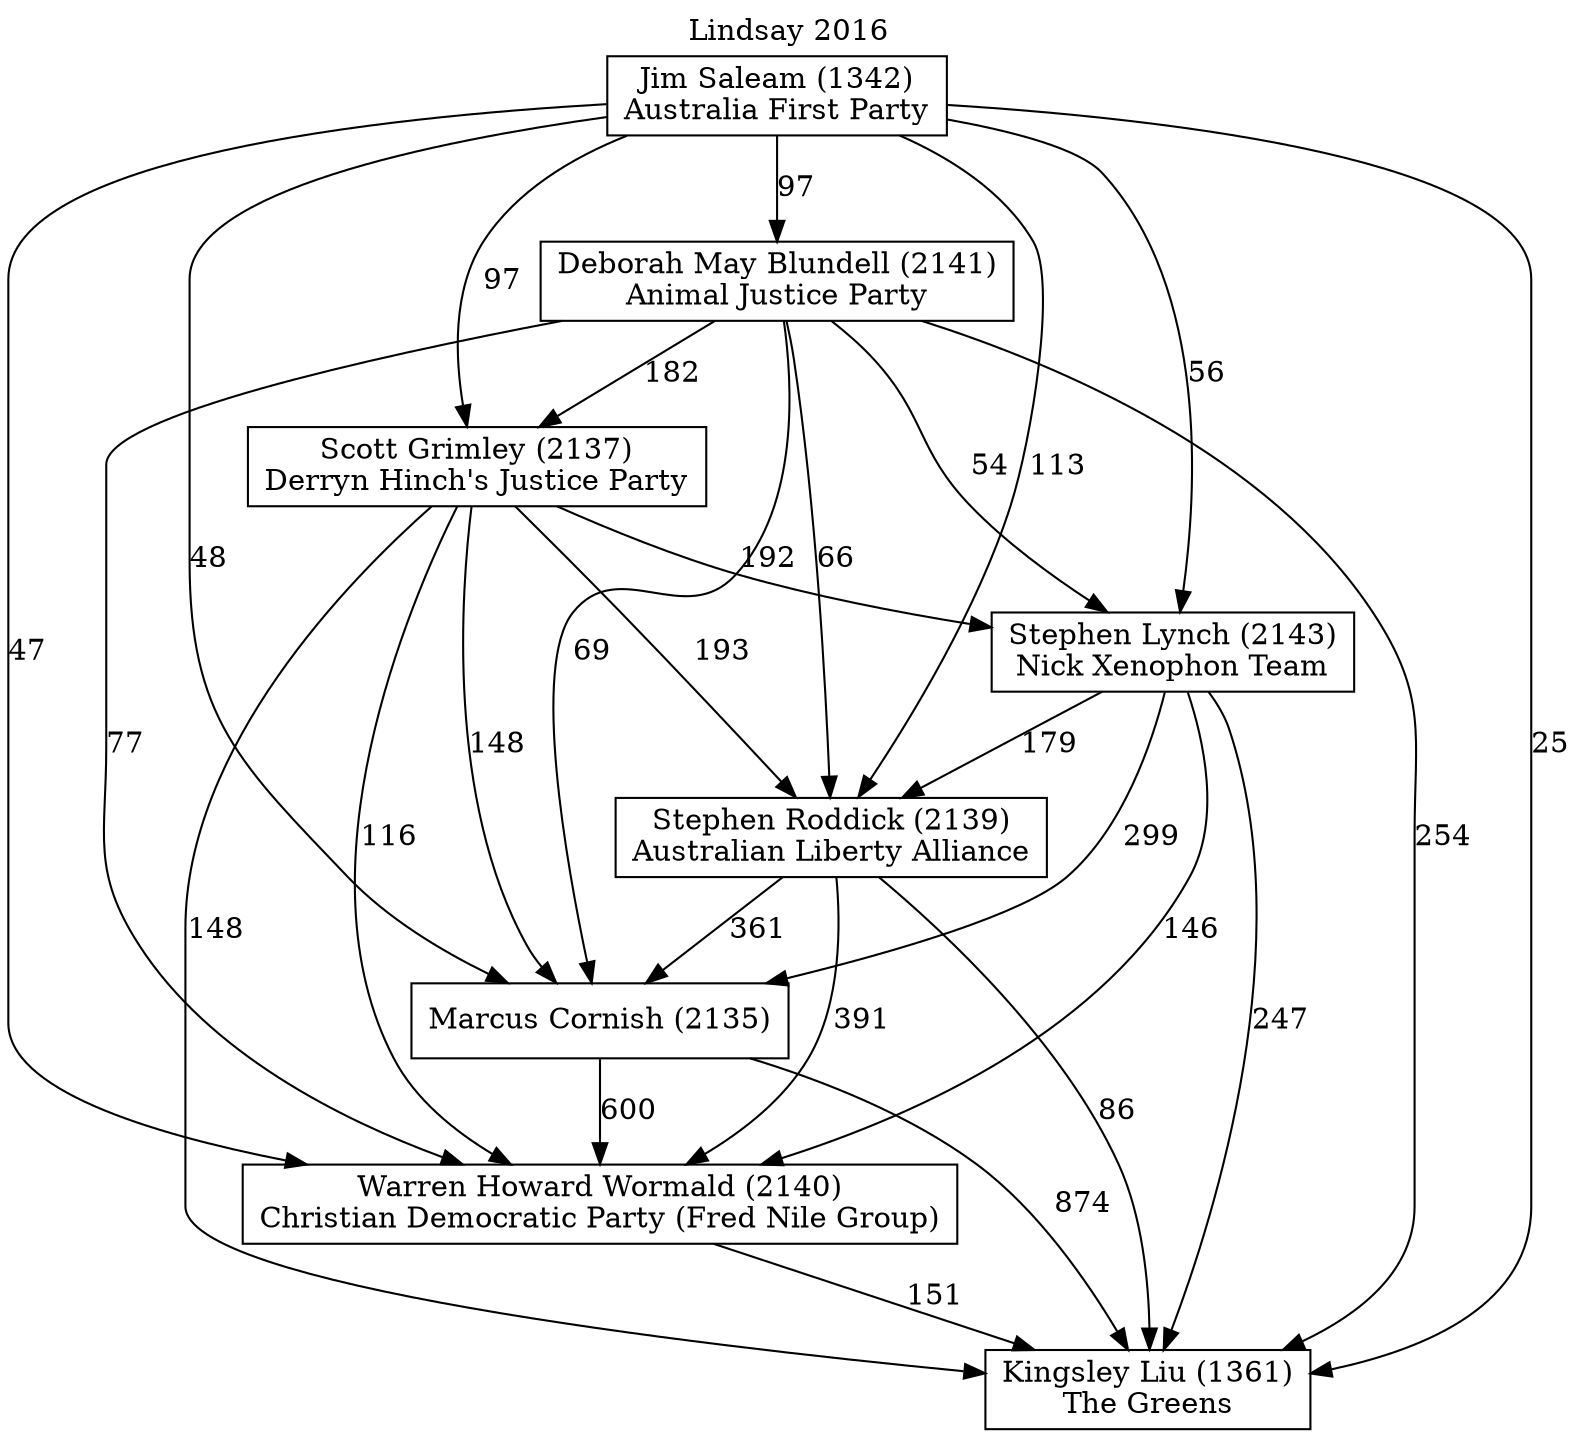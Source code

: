 // House preference flow
digraph "Kingsley Liu (1361)_Lindsay_2016" {
	graph [label="Lindsay 2016" labelloc=t mclimit=10]
	node [shape=box]
	"Scott Grimley (2137)" [label="Scott Grimley (2137)
Derryn Hinch's Justice Party"]
	"Stephen Roddick (2139)" [label="Stephen Roddick (2139)
Australian Liberty Alliance"]
	"Warren Howard Wormald (2140)" [label="Warren Howard Wormald (2140)
Christian Democratic Party (Fred Nile Group)"]
	"Kingsley Liu (1361)" [label="Kingsley Liu (1361)
The Greens"]
	"Marcus Cornish (2135)" [label="Marcus Cornish (2135)
"]
	"Deborah May Blundell (2141)" [label="Deborah May Blundell (2141)
Animal Justice Party"]
	"Jim Saleam (1342)" [label="Jim Saleam (1342)
Australia First Party"]
	"Stephen Lynch (2143)" [label="Stephen Lynch (2143)
Nick Xenophon Team"]
	"Marcus Cornish (2135)" -> "Kingsley Liu (1361)" [label=874]
	"Stephen Lynch (2143)" -> "Kingsley Liu (1361)" [label=247]
	"Scott Grimley (2137)" -> "Marcus Cornish (2135)" [label=148]
	"Jim Saleam (1342)" -> "Deborah May Blundell (2141)" [label=97]
	"Deborah May Blundell (2141)" -> "Stephen Roddick (2139)" [label=66]
	"Deborah May Blundell (2141)" -> "Marcus Cornish (2135)" [label=69]
	"Marcus Cornish (2135)" -> "Warren Howard Wormald (2140)" [label=600]
	"Jim Saleam (1342)" -> "Stephen Lynch (2143)" [label=56]
	"Stephen Lynch (2143)" -> "Marcus Cornish (2135)" [label=299]
	"Stephen Roddick (2139)" -> "Marcus Cornish (2135)" [label=361]
	"Stephen Lynch (2143)" -> "Stephen Roddick (2139)" [label=179]
	"Jim Saleam (1342)" -> "Stephen Roddick (2139)" [label=113]
	"Scott Grimley (2137)" -> "Kingsley Liu (1361)" [label=148]
	"Stephen Roddick (2139)" -> "Kingsley Liu (1361)" [label=86]
	"Jim Saleam (1342)" -> "Marcus Cornish (2135)" [label=48]
	"Scott Grimley (2137)" -> "Stephen Roddick (2139)" [label=193]
	"Jim Saleam (1342)" -> "Scott Grimley (2137)" [label=97]
	"Deborah May Blundell (2141)" -> "Stephen Lynch (2143)" [label=54]
	"Scott Grimley (2137)" -> "Stephen Lynch (2143)" [label=192]
	"Jim Saleam (1342)" -> "Kingsley Liu (1361)" [label=25]
	"Scott Grimley (2137)" -> "Warren Howard Wormald (2140)" [label=116]
	"Warren Howard Wormald (2140)" -> "Kingsley Liu (1361)" [label=151]
	"Jim Saleam (1342)" -> "Warren Howard Wormald (2140)" [label=47]
	"Deborah May Blundell (2141)" -> "Kingsley Liu (1361)" [label=254]
	"Deborah May Blundell (2141)" -> "Scott Grimley (2137)" [label=182]
	"Stephen Lynch (2143)" -> "Warren Howard Wormald (2140)" [label=146]
	"Deborah May Blundell (2141)" -> "Warren Howard Wormald (2140)" [label=77]
	"Stephen Roddick (2139)" -> "Warren Howard Wormald (2140)" [label=391]
}
